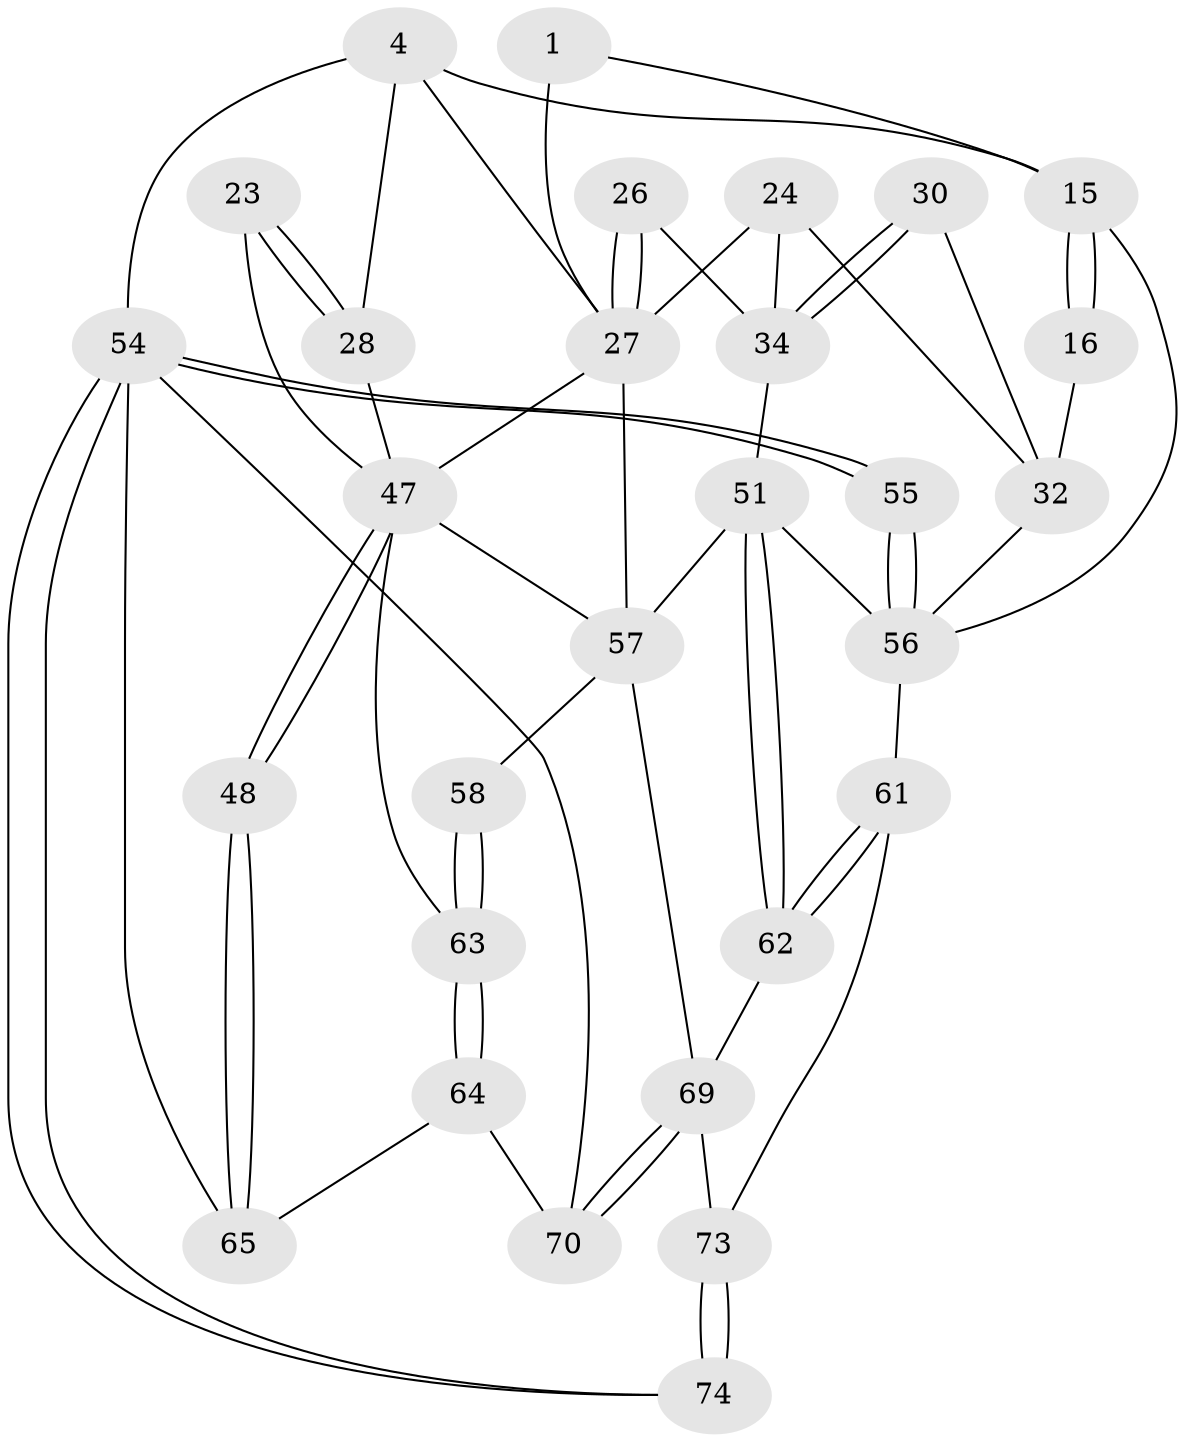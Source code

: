 // original degree distribution, {3: 0.02702702702702703, 4: 0.2702702702702703, 6: 0.24324324324324326, 5: 0.4594594594594595}
// Generated by graph-tools (version 1.1) at 2025/05/03/04/25 22:05:59]
// undirected, 29 vertices, 63 edges
graph export_dot {
graph [start="1"]
  node [color=gray90,style=filled];
  1 [pos="+0.6071890392327673+0"];
  4 [pos="+0+0",super="+3"];
  15 [pos="+1+0.2216038560822551",super="+14+10"];
  16 [pos="+0.9186364404978183+0.2761033706924173",super="+11"];
  23 [pos="+0.1933122236642821+0.27040954251662663",super="+18"];
  24 [pos="+0.6283753417796744+0.2932847599652259",super="+13"];
  26 [pos="+0.5250241824858141+0.4070374241536221"];
  27 [pos="+0.5126356224243819+0.4379901957406749",super="+19+25"];
  28 [pos="+0+0.002737208186296508",super="+17"];
  30 [pos="+0.7950952137207548+0.4172652646682478"];
  32 [pos="+0.8694734854303243+0.37587030016575",super="+29"];
  34 [pos="+0.7691935947666952+0.4625498878947535",super="+33+31"];
  47 [pos="+0.2096091858724411+0.5386261694214581",super="+46"];
  48 [pos="+0.03787294644443519+0.5683689378836527",super="+41"];
  51 [pos="+0.716429893851314+0.5407211783406108",super="+40"];
  54 [pos="+1+1",super="+43"];
  55 [pos="+1+0.7504359817064131",super="+53"];
  56 [pos="+1+0.7611308684460973",super="+39+38"];
  57 [pos="+0.4345076329327564+0.6299642125423627",super="+45+52"];
  58 [pos="+0.42641239632051775+0.6292332583462765"];
  61 [pos="+0.9813415966808047+0.7734050328717491"];
  62 [pos="+0.7429978236897514+0.6695194039285295"];
  63 [pos="+0.2584866790112492+0.6614020368793518",super="+50+49"];
  64 [pos="+0.21525369686447235+0.8252987085779078"];
  65 [pos="+0.21062493752454722+0.8224580030686758",super="+42"];
  69 [pos="+0.42996176813355275+1",super="+68+60"];
  70 [pos="+0.25414239162329855+1",super="+67"];
  73 [pos="+0.5138414348131006+1",super="+72+71"];
  74 [pos="+0.8064918946488279+1"];
  1 -- 15;
  1 -- 27;
  4 -- 54 [weight=2];
  4 -- 15 [weight=2];
  4 -- 28;
  4 -- 27;
  15 -- 16 [weight=2];
  15 -- 16;
  15 -- 56;
  16 -- 32 [weight=2];
  23 -- 28 [weight=2];
  23 -- 28;
  23 -- 47;
  24 -- 32;
  24 -- 27 [weight=2];
  24 -- 34;
  26 -- 27 [weight=2];
  26 -- 27;
  26 -- 34;
  27 -- 47;
  27 -- 57;
  28 -- 47;
  30 -- 34 [weight=2];
  30 -- 34;
  30 -- 32;
  32 -- 56;
  34 -- 51;
  47 -- 48 [weight=2];
  47 -- 48;
  47 -- 63 [weight=2];
  47 -- 57;
  48 -- 65 [weight=2];
  48 -- 65;
  51 -- 62;
  51 -- 62;
  51 -- 56;
  51 -- 57;
  54 -- 55;
  54 -- 55;
  54 -- 74;
  54 -- 74;
  54 -- 70;
  54 -- 65;
  55 -- 56 [weight=3];
  55 -- 56;
  56 -- 61;
  57 -- 58;
  57 -- 69 [weight=2];
  58 -- 63 [weight=2];
  58 -- 63;
  61 -- 62;
  61 -- 62;
  61 -- 73;
  62 -- 69;
  63 -- 64;
  63 -- 64;
  64 -- 65;
  64 -- 70;
  69 -- 70 [weight=2];
  69 -- 70;
  69 -- 73 [weight=2];
  73 -- 74 [weight=2];
  73 -- 74;
}
